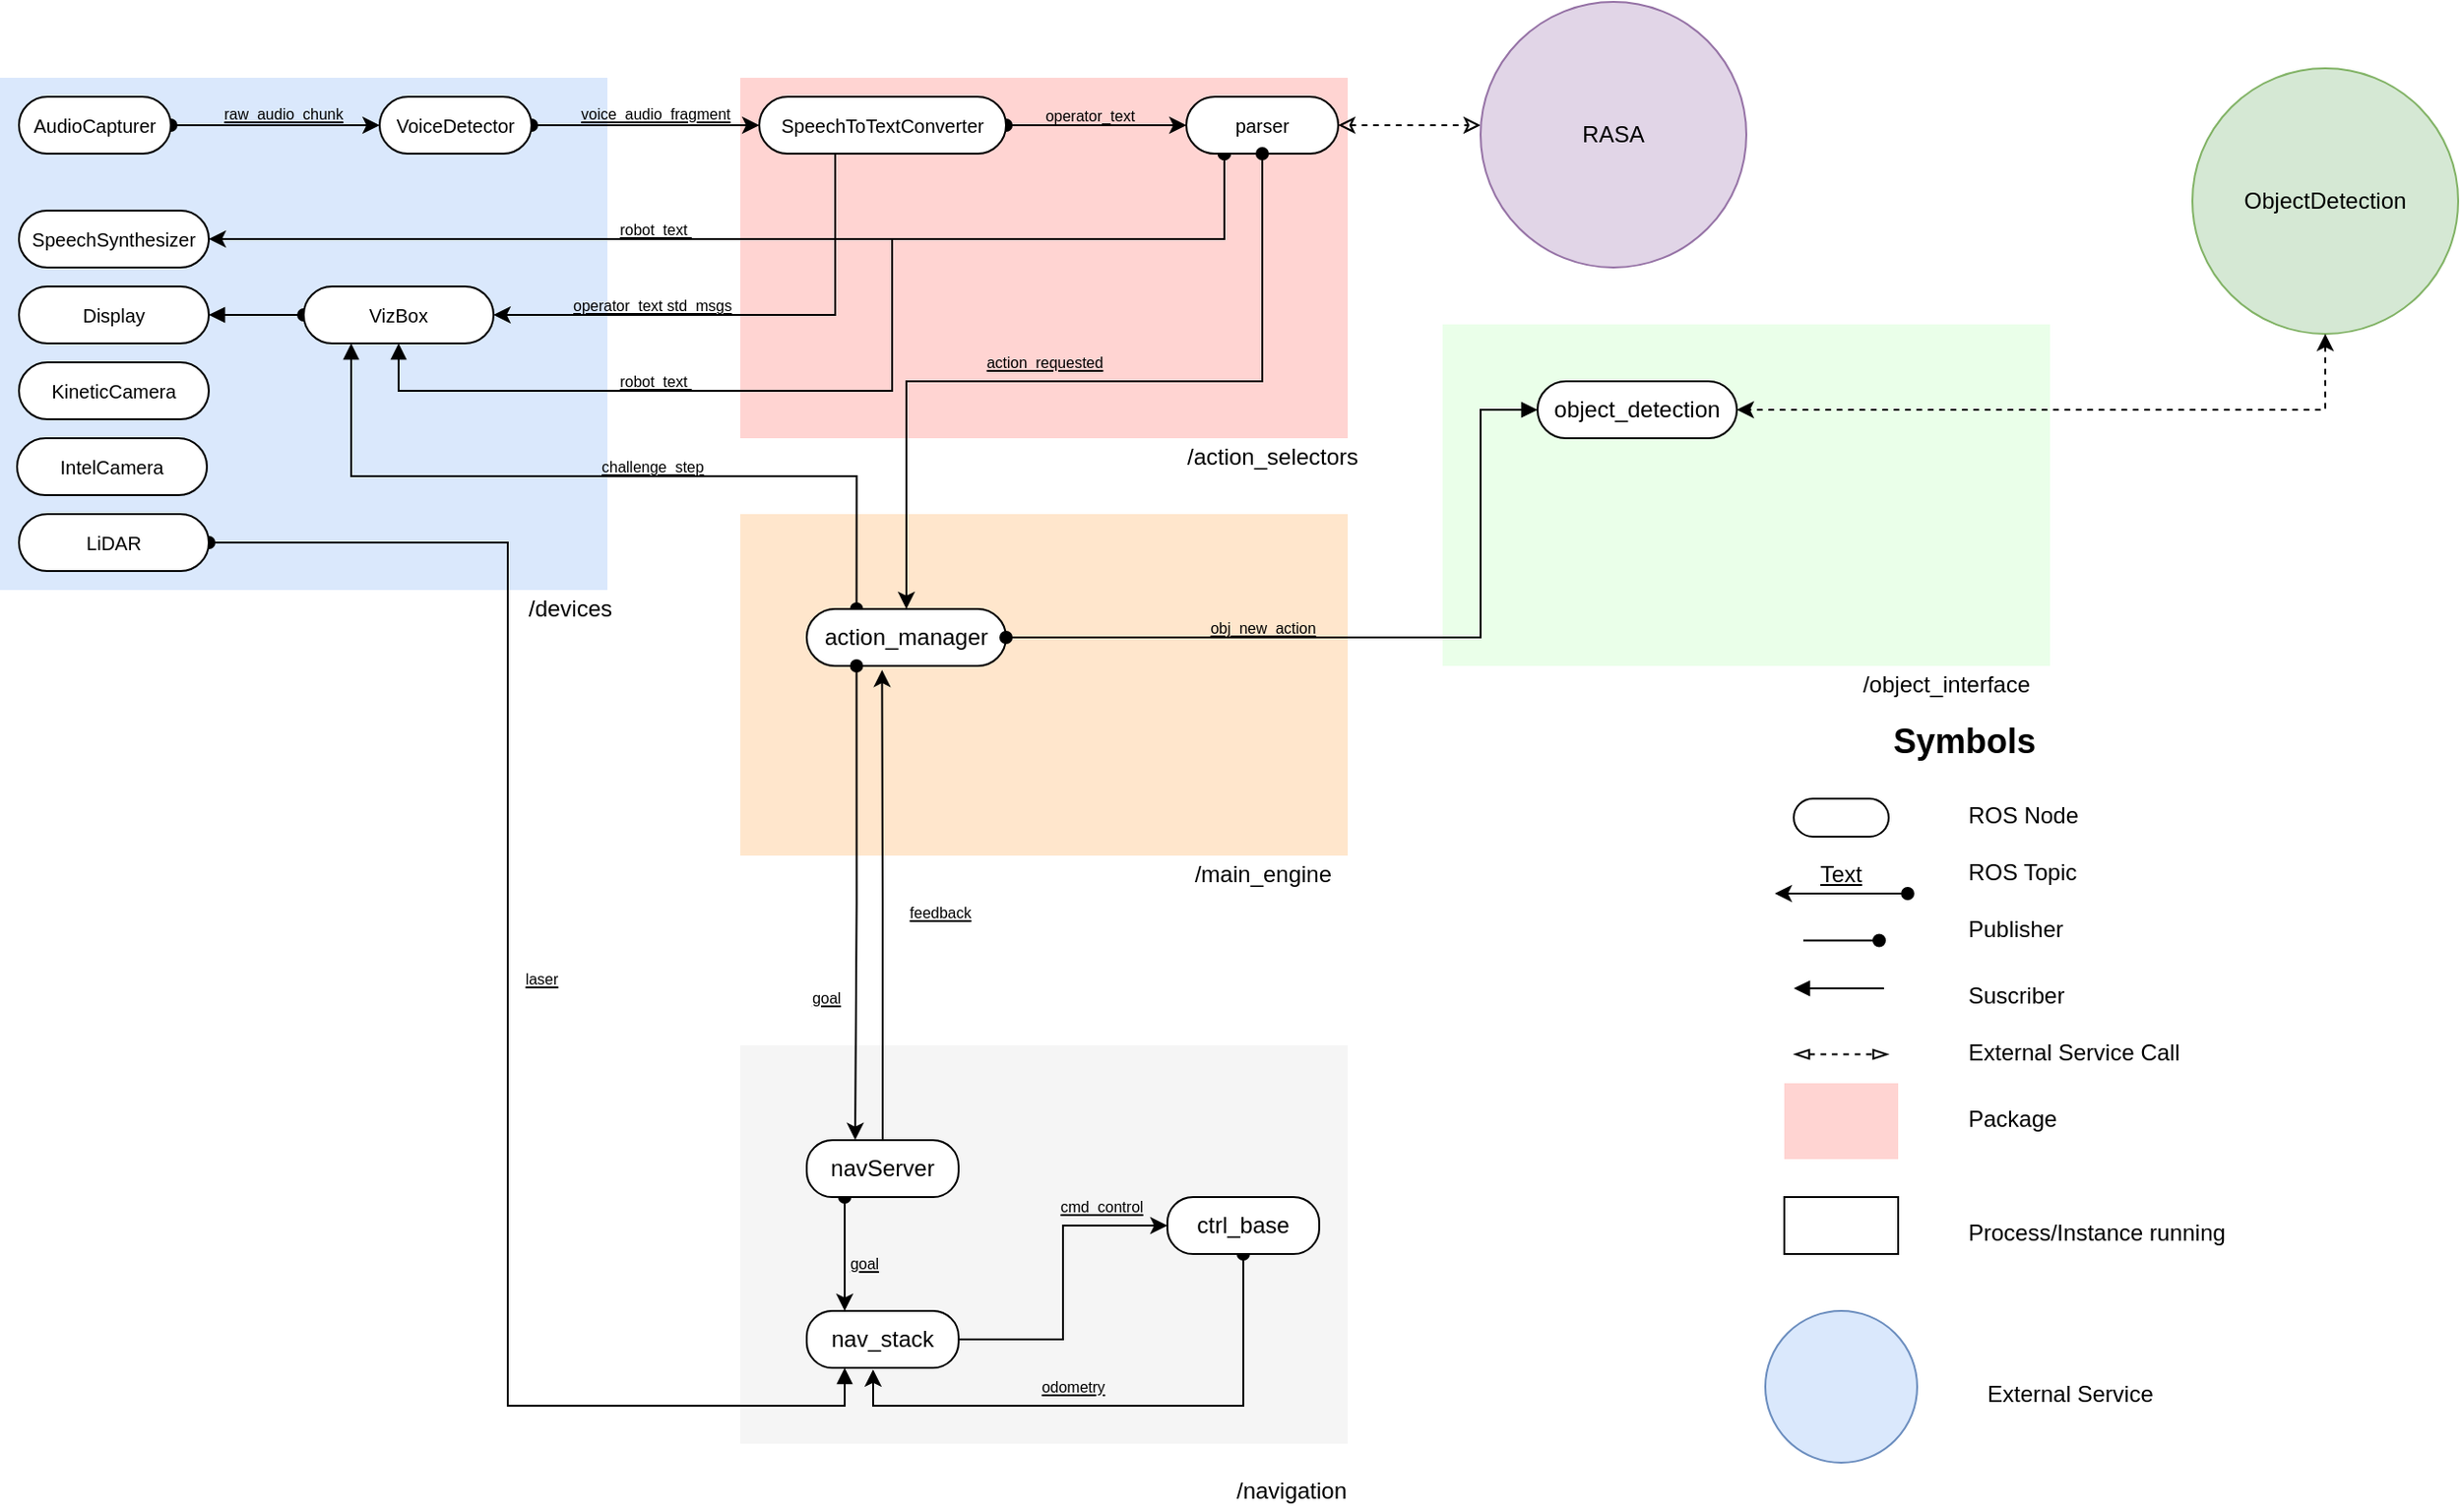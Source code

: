 <mxfile version="13.1.3" type="device"><diagram id="94LBQQwzL-lMHzVEOpgl" name="Page-1"><mxGraphModel dx="1339" dy="601" grid="1" gridSize="10" guides="1" tooltips="1" connect="1" arrows="1" fold="1" page="1" pageScale="1" pageWidth="1600" pageHeight="900" math="0" shadow="0"><root><mxCell id="0"/><mxCell id="1" parent="0"/><mxCell id="XR8POZJkZjw1KcHef3Ur-4" value="&lt;h2&gt;Symbols&lt;/h2&gt;" style="text;html=1;strokeColor=none;fillColor=none;align=center;verticalAlign=middle;whiteSpace=wrap;rounded=0;" parent="1" vertex="1"><mxGeometry x="1075" y="400" width="40" height="20" as="geometry"/></mxCell><mxCell id="XR8POZJkZjw1KcHef3Ur-6" value="" style="rounded=1;whiteSpace=wrap;html=1;arcSize=50;" parent="1" vertex="1"><mxGeometry x="1005" y="440" width="50" height="20" as="geometry"/></mxCell><mxCell id="XR8POZJkZjw1KcHef3Ur-7" value="ROS Node" style="text;html=1;" parent="1" vertex="1"><mxGeometry x="1095" y="435" width="80" height="30" as="geometry"/></mxCell><mxCell id="XR8POZJkZjw1KcHef3Ur-9" value="&lt;u&gt;Text&lt;/u&gt;" style="text;html=1;strokeColor=none;fillColor=none;align=center;verticalAlign=middle;whiteSpace=wrap;rounded=0;" parent="1" vertex="1"><mxGeometry x="1010" y="470" width="40" height="20" as="geometry"/></mxCell><mxCell id="XR8POZJkZjw1KcHef3Ur-11" value="ROS Topic" style="text;html=1;" parent="1" vertex="1"><mxGeometry x="1095" y="465" width="80" height="30" as="geometry"/></mxCell><mxCell id="XR8POZJkZjw1KcHef3Ur-12" value="" style="endArrow=oval;startArrow=classic;html=1;endFill=1;" parent="1" edge="1"><mxGeometry width="50" height="50" relative="1" as="geometry"><mxPoint x="995" y="490" as="sourcePoint"/><mxPoint x="1065" y="490" as="targetPoint"/></mxGeometry></mxCell><mxCell id="XR8POZJkZjw1KcHef3Ur-13" value="" style="endArrow=oval;html=1;strokeColor=#000000;endFill=1;" parent="1" edge="1"><mxGeometry width="50" height="50" relative="1" as="geometry"><mxPoint x="1010" y="514.76" as="sourcePoint"/><mxPoint x="1050" y="514.76" as="targetPoint"/></mxGeometry></mxCell><mxCell id="XR8POZJkZjw1KcHef3Ur-14" value="Publisher" style="text;html=1;" parent="1" vertex="1"><mxGeometry x="1095" y="495" width="80" height="30" as="geometry"/></mxCell><mxCell id="XR8POZJkZjw1KcHef3Ur-15" value="" style="endArrow=block;html=1;strokeColor=#000000;endFill=1;" parent="1" edge="1"><mxGeometry width="50" height="50" relative="1" as="geometry"><mxPoint x="1052.5" y="540" as="sourcePoint"/><mxPoint x="1005" y="540" as="targetPoint"/><Array as="points"><mxPoint x="1047.5" y="540"/></Array></mxGeometry></mxCell><mxCell id="XR8POZJkZjw1KcHef3Ur-16" value="Suscriber" style="text;html=1;" parent="1" vertex="1"><mxGeometry x="1095" y="530" width="80" height="30" as="geometry"/></mxCell><mxCell id="XR8POZJkZjw1KcHef3Ur-19" value="" style="endArrow=blockThin;startArrow=blockThin;html=1;dashed=1;strokeColor=#000000;endFill=0;startFill=0;" parent="1" edge="1"><mxGeometry width="50" height="50" relative="1" as="geometry"><mxPoint x="1005" y="574.76" as="sourcePoint"/><mxPoint x="1055" y="574.76" as="targetPoint"/><Array as="points"><mxPoint x="1025" y="574.76"/></Array></mxGeometry></mxCell><mxCell id="XR8POZJkZjw1KcHef3Ur-20" value="External Service Call" style="text;html=1;" parent="1" vertex="1"><mxGeometry x="1095" y="560" width="120" height="30" as="geometry"/></mxCell><mxCell id="MP0pOOuwlxTQmslvQRZY-1" value="" style="rounded=0;whiteSpace=wrap;html=1;fillColor=#FFD4D2;strokeColor=none;" parent="1" vertex="1"><mxGeometry x="1000" y="590" width="60" height="40" as="geometry"/></mxCell><mxCell id="MP0pOOuwlxTQmslvQRZY-2" value="Package" style="text;html=1;" parent="1" vertex="1"><mxGeometry x="1095" y="595" width="120" height="30" as="geometry"/></mxCell><mxCell id="MP0pOOuwlxTQmslvQRZY-3" value="" style="rounded=0;whiteSpace=wrap;html=1;" parent="1" vertex="1"><mxGeometry x="1000" y="650" width="60" height="30" as="geometry"/></mxCell><mxCell id="MP0pOOuwlxTQmslvQRZY-4" value="Process/Instance running" style="text;html=1;" parent="1" vertex="1"><mxGeometry x="1095" y="655" width="140" height="20" as="geometry"/></mxCell><mxCell id="MP0pOOuwlxTQmslvQRZY-5" value="" style="rounded=0;whiteSpace=wrap;html=1;fillColor=#FFD4D2;strokeColor=none;" parent="1" vertex="1"><mxGeometry x="450" y="60" width="320" height="190" as="geometry"/></mxCell><mxCell id="MP0pOOuwlxTQmslvQRZY-6" value="" style="rounded=0;whiteSpace=wrap;html=1;fillColor=#dae8fc;strokeColor=none;" parent="1" vertex="1"><mxGeometry x="60" y="60" width="320" height="270" as="geometry"/></mxCell><mxCell id="MP0pOOuwlxTQmslvQRZY-7" value="/devices" style="text;html=1;align=center;verticalAlign=middle;resizable=0;points=[];autosize=1;" parent="1" vertex="1"><mxGeometry x="330" y="330" width="60" height="20" as="geometry"/></mxCell><mxCell id="MP0pOOuwlxTQmslvQRZY-8" value="/action_selectors" style="text;html=1;align=center;verticalAlign=middle;resizable=0;points=[];autosize=1;" parent="1" vertex="1"><mxGeometry x="675" y="250" width="110" height="20" as="geometry"/></mxCell><mxCell id="MP0pOOuwlxTQmslvQRZY-15" value="&lt;span style=&quot;font-size: 7px&quot;&gt;&lt;u&gt;&lt;br&gt;&lt;/u&gt;&lt;/span&gt;" style="edgeStyle=orthogonalEdgeStyle;rounded=0;orthogonalLoop=1;jettySize=auto;html=1;entryX=0;entryY=0.5;entryDx=0;entryDy=0;startArrow=oval;startFill=1;exitX=1;exitY=0.5;exitDx=0;exitDy=0;" parent="1" source="MP0pOOuwlxTQmslvQRZY-11" target="MP0pOOuwlxTQmslvQRZY-12" edge="1"><mxGeometry relative="1" as="geometry"><mxPoint x="160" y="85" as="sourcePoint"/></mxGeometry></mxCell><mxCell id="MP0pOOuwlxTQmslvQRZY-11" value="&lt;font style=&quot;font-size: 10px&quot;&gt;AudioCapturer&lt;/font&gt;" style="rounded=1;whiteSpace=wrap;html=1;arcSize=50;" parent="1" vertex="1"><mxGeometry x="70" y="70" width="80" height="30" as="geometry"/></mxCell><mxCell id="MP0pOOuwlxTQmslvQRZY-19" style="edgeStyle=orthogonalEdgeStyle;rounded=0;orthogonalLoop=1;jettySize=auto;html=1;exitX=1;exitY=0.5;exitDx=0;exitDy=0;entryX=0;entryY=0.5;entryDx=0;entryDy=0;startArrow=oval;startFill=1;fontSize=8;" parent="1" source="MP0pOOuwlxTQmslvQRZY-12" target="MP0pOOuwlxTQmslvQRZY-18" edge="1"><mxGeometry relative="1" as="geometry"/></mxCell><mxCell id="MP0pOOuwlxTQmslvQRZY-12" value="&lt;font style=&quot;font-size: 10px&quot;&gt;VoiceDetector&lt;/font&gt;" style="rounded=1;whiteSpace=wrap;html=1;arcSize=50;" parent="1" vertex="1"><mxGeometry x="260" y="70" width="80" height="30" as="geometry"/></mxCell><mxCell id="MP0pOOuwlxTQmslvQRZY-16" value="&lt;u&gt;raw_audio_chunk&lt;/u&gt;" style="text;html=1;align=center;verticalAlign=middle;resizable=0;points=[];autosize=1;fontSize=8;" parent="1" vertex="1"><mxGeometry x="169" y="69" width="80" height="20" as="geometry"/></mxCell><mxCell id="MP0pOOuwlxTQmslvQRZY-22" style="edgeStyle=orthogonalEdgeStyle;rounded=0;orthogonalLoop=1;jettySize=auto;html=1;exitX=1;exitY=0.5;exitDx=0;exitDy=0;entryX=0;entryY=0.5;entryDx=0;entryDy=0;startArrow=oval;startFill=1;fontSize=8;" parent="1" source="MP0pOOuwlxTQmslvQRZY-18" target="MP0pOOuwlxTQmslvQRZY-21" edge="1"><mxGeometry relative="1" as="geometry"/></mxCell><mxCell id="jPsFwfc04ZsTjxbu6_aR-5" style="edgeStyle=orthogonalEdgeStyle;rounded=0;orthogonalLoop=1;jettySize=auto;html=1;exitX=0.5;exitY=1;exitDx=0;exitDy=0;entryX=1;entryY=0.5;entryDx=0;entryDy=0;" parent="1" source="MP0pOOuwlxTQmslvQRZY-18" target="jPsFwfc04ZsTjxbu6_aR-3" edge="1"><mxGeometry relative="1" as="geometry"><Array as="points"><mxPoint x="500" y="100"/><mxPoint x="500" y="185"/></Array></mxGeometry></mxCell><mxCell id="MP0pOOuwlxTQmslvQRZY-18" value="&lt;font style=&quot;font-size: 10px&quot;&gt;SpeechToTextConverter&lt;/font&gt;" style="rounded=1;whiteSpace=wrap;html=1;arcSize=50;" parent="1" vertex="1"><mxGeometry x="460" y="70" width="130" height="30" as="geometry"/></mxCell><mxCell id="MP0pOOuwlxTQmslvQRZY-20" value="&lt;u&gt;voice_audio_fragment&lt;/u&gt;" style="text;html=1;align=center;verticalAlign=middle;resizable=0;points=[];autosize=1;fontSize=8;" parent="1" vertex="1"><mxGeometry x="360" y="69" width="90" height="20" as="geometry"/></mxCell><mxCell id="WmEWK4hZ4REN07djJZJH-21" style="edgeStyle=orthogonalEdgeStyle;rounded=0;orthogonalLoop=1;jettySize=auto;html=1;exitX=1;exitY=0.5;exitDx=0;exitDy=0;dashed=1;startArrow=classic;startFill=0;endArrow=classic;endFill=0;" parent="1" source="MP0pOOuwlxTQmslvQRZY-21" edge="1"><mxGeometry relative="1" as="geometry"><mxPoint x="840" y="85" as="targetPoint"/></mxGeometry></mxCell><mxCell id="WmEWK4hZ4REN07djJZJH-24" style="edgeStyle=orthogonalEdgeStyle;rounded=0;orthogonalLoop=1;jettySize=auto;html=1;exitX=0.25;exitY=1;exitDx=0;exitDy=0;entryX=1;entryY=0.5;entryDx=0;entryDy=0;startArrow=oval;startFill=1;endArrow=classic;endFill=1;" parent="1" source="MP0pOOuwlxTQmslvQRZY-21" target="WmEWK4hZ4REN07djJZJH-23" edge="1"><mxGeometry relative="1" as="geometry"><Array as="points"><mxPoint x="705" y="145"/></Array></mxGeometry></mxCell><mxCell id="jPsFwfc04ZsTjxbu6_aR-8" value="&lt;br&gt;" style="text;html=1;align=center;verticalAlign=middle;resizable=0;points=[];labelBackgroundColor=#ffffff;" parent="WmEWK4hZ4REN07djJZJH-24" vertex="1" connectable="0"><mxGeometry x="0.517" y="2" relative="1" as="geometry"><mxPoint as="offset"/></mxGeometry></mxCell><mxCell id="jPsFwfc04ZsTjxbu6_aR-10" style="edgeStyle=orthogonalEdgeStyle;rounded=0;orthogonalLoop=1;jettySize=auto;html=1;exitX=0.25;exitY=1;exitDx=0;exitDy=0;entryX=0.5;entryY=1;entryDx=0;entryDy=0;startArrow=oval;startFill=1;endArrow=block;endFill=1;" parent="1" source="MP0pOOuwlxTQmslvQRZY-21" target="jPsFwfc04ZsTjxbu6_aR-3" edge="1"><mxGeometry relative="1" as="geometry"><mxPoint x="705" y="105" as="sourcePoint"/><mxPoint x="270" y="205" as="targetPoint"/><Array as="points"><mxPoint x="705" y="145"/><mxPoint x="530" y="145"/><mxPoint x="530" y="225"/><mxPoint x="270" y="225"/></Array></mxGeometry></mxCell><mxCell id="MP0pOOuwlxTQmslvQRZY-21" value="&lt;font style=&quot;font-size: 10px&quot;&gt;parser&lt;/font&gt;" style="rounded=1;whiteSpace=wrap;html=1;arcSize=50;" parent="1" vertex="1"><mxGeometry x="685" y="70" width="80" height="30" as="geometry"/></mxCell><mxCell id="MP0pOOuwlxTQmslvQRZY-23" value="&lt;span style=&quot;text-align: left&quot;&gt;operator_text&amp;nbsp;&lt;/span&gt;" style="text;html=1;align=center;verticalAlign=middle;resizable=0;points=[];autosize=1;fontSize=8;" parent="1" vertex="1"><mxGeometry x="605" y="70" width="60" height="20" as="geometry"/></mxCell><mxCell id="WmEWK4hZ4REN07djJZJH-3" value="" style="ellipse;whiteSpace=wrap;html=1;aspect=fixed;fillColor=#dae8fc;strokeColor=#6c8ebf;" parent="1" vertex="1"><mxGeometry x="990" y="710" width="80" height="80" as="geometry"/></mxCell><mxCell id="WmEWK4hZ4REN07djJZJH-4" value="External Service" style="text;html=1;" parent="1" vertex="1"><mxGeometry x="1105" y="740" width="140" height="20" as="geometry"/></mxCell><mxCell id="WmEWK4hZ4REN07djJZJH-6" value="" style="rounded=0;whiteSpace=wrap;html=1;fillColor=#FFE6CC;strokeColor=none;" parent="1" vertex="1"><mxGeometry x="450" y="290" width="320" height="180" as="geometry"/></mxCell><mxCell id="WmEWK4hZ4REN07djJZJH-7" value="/main_engine" style="text;html=1;align=center;verticalAlign=middle;resizable=0;points=[];autosize=1;" parent="1" vertex="1"><mxGeometry x="680" y="470" width="90" height="20" as="geometry"/></mxCell><mxCell id="jPsFwfc04ZsTjxbu6_aR-13" style="edgeStyle=orthogonalEdgeStyle;rounded=0;orthogonalLoop=1;jettySize=auto;html=1;exitX=0.25;exitY=0;exitDx=0;exitDy=0;entryX=0.25;entryY=1;entryDx=0;entryDy=0;startArrow=oval;startFill=1;endArrow=block;endFill=1;" parent="1" source="WmEWK4hZ4REN07djJZJH-9" target="jPsFwfc04ZsTjxbu6_aR-3" edge="1"><mxGeometry relative="1" as="geometry"/></mxCell><mxCell id="WmEWK4hZ4REN07djJZJH-9" value="action_manager" style="rounded=1;whiteSpace=wrap;html=1;arcSize=50;" parent="1" vertex="1"><mxGeometry x="485" y="340" width="105" height="30" as="geometry"/></mxCell><mxCell id="WmEWK4hZ4REN07djJZJH-11" value="&lt;u&gt;action_requested&lt;/u&gt;" style="text;html=1;align=center;verticalAlign=middle;resizable=0;points=[];autosize=1;fontSize=8;" parent="1" vertex="1"><mxGeometry x="570" y="200" width="80" height="20" as="geometry"/></mxCell><mxCell id="WmEWK4hZ4REN07djJZJH-10" style="edgeStyle=orthogonalEdgeStyle;rounded=0;orthogonalLoop=1;jettySize=auto;html=1;exitX=0.5;exitY=1;exitDx=0;exitDy=0;entryX=0.5;entryY=0;entryDx=0;entryDy=0;startArrow=oval;startFill=1;" parent="1" source="MP0pOOuwlxTQmslvQRZY-21" target="WmEWK4hZ4REN07djJZJH-9" edge="1"><mxGeometry relative="1" as="geometry"><mxPoint x="525" y="270" as="targetPoint"/></mxGeometry></mxCell><mxCell id="WmEWK4hZ4REN07djJZJH-22" value="RASA" style="ellipse;whiteSpace=wrap;html=1;aspect=fixed;fillColor=#e1d5e7;strokeColor=#9673a6;" parent="1" vertex="1"><mxGeometry x="840" y="20" width="140" height="140" as="geometry"/></mxCell><mxCell id="WmEWK4hZ4REN07djJZJH-23" value="&lt;font style=&quot;font-size: 10px&quot;&gt;SpeechSynthesizer&lt;/font&gt;" style="rounded=1;whiteSpace=wrap;html=1;arcSize=50;" parent="1" vertex="1"><mxGeometry x="70" y="130" width="100" height="30" as="geometry"/></mxCell><mxCell id="WmEWK4hZ4REN07djJZJH-25" value="&lt;u&gt;robot_text&amp;nbsp;&lt;/u&gt;" style="text;html=1;align=center;verticalAlign=middle;resizable=0;points=[];autosize=1;fontSize=8;" parent="1" vertex="1"><mxGeometry x="380" y="130" width="50" height="20" as="geometry"/></mxCell><mxCell id="GGWyz4GfuDc73sVmmwa9-1" value="&lt;span style=&quot;font-size: 10px&quot;&gt;IntelCamera&lt;/span&gt;" style="rounded=1;whiteSpace=wrap;html=1;arcSize=50;" parent="1" vertex="1"><mxGeometry x="69" y="250" width="100" height="30" as="geometry"/></mxCell><mxCell id="GGWyz4GfuDc73sVmmwa9-2" value="&lt;span style=&quot;font-size: 10px&quot;&gt;KineticCamera&lt;/span&gt;" style="rounded=1;whiteSpace=wrap;html=1;arcSize=50;" parent="1" vertex="1"><mxGeometry x="70" y="210" width="100" height="30" as="geometry"/></mxCell><mxCell id="GGWyz4GfuDc73sVmmwa9-3" value="" style="rounded=0;whiteSpace=wrap;html=1;fillColor=#f5f5f5;strokeColor=none;fontColor=#333333;" parent="1" vertex="1"><mxGeometry x="450" y="570" width="320" height="210" as="geometry"/></mxCell><mxCell id="GGWyz4GfuDc73sVmmwa9-4" value="/navigation" style="text;html=1;align=center;verticalAlign=middle;resizable=0;points=[];autosize=1;" parent="1" vertex="1"><mxGeometry x="705" y="795" width="70" height="20" as="geometry"/></mxCell><mxCell id="GGWyz4GfuDc73sVmmwa9-7" style="edgeStyle=orthogonalEdgeStyle;rounded=0;orthogonalLoop=1;jettySize=auto;html=1;exitX=1;exitY=0.5;exitDx=0;exitDy=0;entryX=0;entryY=0.5;entryDx=0;entryDy=0;" parent="1" source="GGWyz4GfuDc73sVmmwa9-5" target="GGWyz4GfuDc73sVmmwa9-6" edge="1"><mxGeometry relative="1" as="geometry"/></mxCell><mxCell id="GGWyz4GfuDc73sVmmwa9-5" value="nav_stack" style="rounded=1;whiteSpace=wrap;html=1;arcSize=45;" parent="1" vertex="1"><mxGeometry x="485" y="710" width="80" height="30" as="geometry"/></mxCell><mxCell id="GGWyz4GfuDc73sVmmwa9-16" style="edgeStyle=orthogonalEdgeStyle;rounded=0;orthogonalLoop=1;jettySize=auto;html=1;exitX=0.5;exitY=1;exitDx=0;exitDy=0;entryX=0.437;entryY=1.03;entryDx=0;entryDy=0;entryPerimeter=0;startArrow=oval;startFill=1;" parent="1" source="GGWyz4GfuDc73sVmmwa9-6" target="GGWyz4GfuDc73sVmmwa9-5" edge="1"><mxGeometry relative="1" as="geometry"/></mxCell><mxCell id="GGWyz4GfuDc73sVmmwa9-6" value="ctrl_base" style="rounded=1;whiteSpace=wrap;html=1;arcSize=45;" parent="1" vertex="1"><mxGeometry x="675" y="650" width="80" height="30" as="geometry"/></mxCell><mxCell id="GGWyz4GfuDc73sVmmwa9-8" value="&lt;u&gt;cmd_control&lt;br&gt;&lt;/u&gt;" style="text;html=1;align=center;verticalAlign=middle;resizable=0;points=[];autosize=1;fontSize=8;" parent="1" vertex="1"><mxGeometry x="610" y="645" width="60" height="20" as="geometry"/></mxCell><mxCell id="GGWyz4GfuDc73sVmmwa9-10" value="&lt;u&gt;goal&lt;/u&gt;" style="text;html=1;align=center;verticalAlign=middle;resizable=0;points=[];autosize=1;fontSize=8;" parent="1" vertex="1"><mxGeometry x="480" y="540" width="30" height="10" as="geometry"/></mxCell><mxCell id="GGWyz4GfuDc73sVmmwa9-12" value="&lt;u&gt;feedback&lt;/u&gt;" style="text;html=1;align=center;verticalAlign=middle;resizable=0;points=[];autosize=1;fontSize=8;" parent="1" vertex="1"><mxGeometry x="530" y="495" width="50" height="10" as="geometry"/></mxCell><mxCell id="GGWyz4GfuDc73sVmmwa9-15" style="edgeStyle=orthogonalEdgeStyle;rounded=0;orthogonalLoop=1;jettySize=auto;html=1;exitX=0.25;exitY=1;exitDx=0;exitDy=0;entryX=0.25;entryY=0;entryDx=0;entryDy=0;startArrow=oval;startFill=1;" parent="1" source="GGWyz4GfuDc73sVmmwa9-13" target="GGWyz4GfuDc73sVmmwa9-5" edge="1"><mxGeometry relative="1" as="geometry"/></mxCell><mxCell id="DsvwL5sa-Lmq9H_DX41c-1" style="edgeStyle=orthogonalEdgeStyle;rounded=0;orthogonalLoop=1;jettySize=auto;html=1;exitX=0.5;exitY=0;exitDx=0;exitDy=0;entryX=0.378;entryY=1.07;entryDx=0;entryDy=0;entryPerimeter=0;" edge="1" parent="1" source="GGWyz4GfuDc73sVmmwa9-13" target="WmEWK4hZ4REN07djJZJH-9"><mxGeometry relative="1" as="geometry"/></mxCell><mxCell id="GGWyz4GfuDc73sVmmwa9-13" value="navServer" style="rounded=1;whiteSpace=wrap;html=1;arcSize=45;" parent="1" vertex="1"><mxGeometry x="485" y="620" width="80" height="30" as="geometry"/></mxCell><mxCell id="GGWyz4GfuDc73sVmmwa9-14" style="edgeStyle=orthogonalEdgeStyle;rounded=0;orthogonalLoop=1;jettySize=auto;html=1;exitX=0.25;exitY=1;exitDx=0;exitDy=0;entryX=0.319;entryY=-0.004;entryDx=0;entryDy=0;entryPerimeter=0;startArrow=oval;startFill=1;" parent="1" source="WmEWK4hZ4REN07djJZJH-9" target="GGWyz4GfuDc73sVmmwa9-13" edge="1"><mxGeometry relative="1" as="geometry"><Array as="points"><mxPoint x="511" y="495"/><mxPoint x="511" y="495"/></Array></mxGeometry></mxCell><mxCell id="GGWyz4GfuDc73sVmmwa9-17" value="&lt;u&gt;odometry&lt;br&gt;&lt;/u&gt;" style="text;html=1;align=center;verticalAlign=middle;resizable=0;points=[];autosize=1;fontSize=8;" parent="1" vertex="1"><mxGeometry x="600" y="740" width="50" height="20" as="geometry"/></mxCell><mxCell id="GGWyz4GfuDc73sVmmwa9-18" value="&lt;u&gt;goal&lt;br&gt;&lt;/u&gt;" style="text;html=1;align=center;verticalAlign=middle;resizable=0;points=[];autosize=1;fontSize=8;" parent="1" vertex="1"><mxGeometry x="500" y="675" width="30" height="20" as="geometry"/></mxCell><mxCell id="GGWyz4GfuDc73sVmmwa9-19" value="ObjectDetection" style="ellipse;whiteSpace=wrap;html=1;aspect=fixed;fillColor=#d5e8d4;strokeColor=#82b366;" parent="1" vertex="1"><mxGeometry x="1215" y="55" width="140" height="140" as="geometry"/></mxCell><mxCell id="jPsFwfc04ZsTjxbu6_aR-2" value="&lt;span style=&quot;font-size: 10px&quot;&gt;Display&lt;/span&gt;" style="rounded=1;whiteSpace=wrap;html=1;arcSize=50;" parent="1" vertex="1"><mxGeometry x="70" y="170" width="100" height="30" as="geometry"/></mxCell><mxCell id="jPsFwfc04ZsTjxbu6_aR-12" style="edgeStyle=orthogonalEdgeStyle;rounded=0;orthogonalLoop=1;jettySize=auto;html=1;exitX=0;exitY=0.5;exitDx=0;exitDy=0;entryX=1;entryY=0.5;entryDx=0;entryDy=0;startArrow=oval;startFill=1;endArrow=block;endFill=1;" parent="1" source="jPsFwfc04ZsTjxbu6_aR-3" target="jPsFwfc04ZsTjxbu6_aR-2" edge="1"><mxGeometry relative="1" as="geometry"/></mxCell><mxCell id="jPsFwfc04ZsTjxbu6_aR-3" value="&lt;span style=&quot;font-size: 10px&quot;&gt;VizBox&lt;/span&gt;" style="rounded=1;whiteSpace=wrap;html=1;arcSize=50;" parent="1" vertex="1"><mxGeometry x="220" y="170" width="100" height="30" as="geometry"/></mxCell><mxCell id="jPsFwfc04ZsTjxbu6_aR-4" value="&lt;font style=&quot;font-size: 8px&quot;&gt;&lt;u&gt;operator_text std_msgs&lt;br&gt;&lt;/u&gt;&lt;br&gt;&lt;/font&gt;" style="text;html=1;" parent="1" vertex="1"><mxGeometry x="360" y="165" width="190" height="30" as="geometry"/></mxCell><mxCell id="jPsFwfc04ZsTjxbu6_aR-11" value="&lt;u&gt;robot_text&amp;nbsp;&lt;/u&gt;" style="text;html=1;align=center;verticalAlign=middle;resizable=0;points=[];autosize=1;fontSize=8;" parent="1" vertex="1"><mxGeometry x="380" y="210" width="50" height="20" as="geometry"/></mxCell><mxCell id="jPsFwfc04ZsTjxbu6_aR-15" value="&lt;font style=&quot;font-size: 8px&quot;&gt;&lt;u&gt;challenge_step&lt;/u&gt;&lt;/font&gt;" style="text;html=1;" parent="1" vertex="1"><mxGeometry x="375" y="250" width="110" height="30" as="geometry"/></mxCell><mxCell id="jPsFwfc04ZsTjxbu6_aR-17" style="edgeStyle=orthogonalEdgeStyle;rounded=0;orthogonalLoop=1;jettySize=auto;html=1;exitX=1;exitY=0.5;exitDx=0;exitDy=0;entryX=0.25;entryY=1;entryDx=0;entryDy=0;startArrow=oval;startFill=1;endArrow=block;endFill=1;" parent="1" source="jPsFwfc04ZsTjxbu6_aR-16" target="GGWyz4GfuDc73sVmmwa9-5" edge="1"><mxGeometry relative="1" as="geometry"/></mxCell><mxCell id="jPsFwfc04ZsTjxbu6_aR-16" value="&lt;span style=&quot;font-size: 10px&quot;&gt;LiDAR&lt;/span&gt;" style="rounded=1;whiteSpace=wrap;html=1;arcSize=50;" parent="1" vertex="1"><mxGeometry x="70" y="290" width="100" height="30" as="geometry"/></mxCell><mxCell id="jPsFwfc04ZsTjxbu6_aR-18" value="&lt;u&gt;laser&lt;/u&gt;" style="text;html=1;align=center;verticalAlign=middle;resizable=0;points=[];autosize=1;fontSize=8;" parent="1" vertex="1"><mxGeometry x="330" y="525" width="30" height="20" as="geometry"/></mxCell><mxCell id="jPsFwfc04ZsTjxbu6_aR-21" value="" style="rounded=0;whiteSpace=wrap;html=1;fillColor=#EAFFE9;strokeColor=none;" parent="1" vertex="1"><mxGeometry x="820" y="190" width="320" height="180" as="geometry"/></mxCell><mxCell id="jPsFwfc04ZsTjxbu6_aR-22" value="/object_interface" style="text;html=1;align=center;verticalAlign=middle;resizable=0;points=[];autosize=1;" parent="1" vertex="1"><mxGeometry x="1035" y="370" width="100" height="20" as="geometry"/></mxCell><mxCell id="jPsFwfc04ZsTjxbu6_aR-23" value="object_detection" style="rounded=1;whiteSpace=wrap;html=1;arcSize=50;" parent="1" vertex="1"><mxGeometry x="870" y="220" width="105" height="30" as="geometry"/></mxCell><mxCell id="WmEWK4hZ4REN07djJZJH-13" style="edgeStyle=orthogonalEdgeStyle;rounded=0;orthogonalLoop=1;jettySize=auto;html=1;exitX=1;exitY=0.5;exitDx=0;exitDy=0;entryX=0;entryY=0.5;entryDx=0;entryDy=0;startArrow=oval;startFill=1;endArrow=block;endFill=1;" parent="1" source="WmEWK4hZ4REN07djJZJH-9" target="jPsFwfc04ZsTjxbu6_aR-23" edge="1"><mxGeometry relative="1" as="geometry"><mxPoint x="640" y="355" as="targetPoint"/><Array as="points"><mxPoint x="840" y="355"/></Array></mxGeometry></mxCell><mxCell id="jPsFwfc04ZsTjxbu6_aR-24" value="&lt;u&gt;obj_new_action&lt;br&gt;&lt;/u&gt;" style="text;html=1;align=center;verticalAlign=middle;resizable=0;points=[];autosize=1;fontSize=8;" parent="1" vertex="1"><mxGeometry x="690" y="345" width="70" height="10" as="geometry"/></mxCell><mxCell id="R_wcyXKGBvoOGqc-V6xh-3" style="edgeStyle=orthogonalEdgeStyle;rounded=0;orthogonalLoop=1;jettySize=auto;html=1;exitX=0.5;exitY=1;exitDx=0;exitDy=0;entryX=1;entryY=0.5;entryDx=0;entryDy=0;startArrow=classic;startFill=1;endArrow=classic;endFill=1;dashed=1;" parent="1" source="GGWyz4GfuDc73sVmmwa9-19" target="jPsFwfc04ZsTjxbu6_aR-23" edge="1"><mxGeometry relative="1" as="geometry"/></mxCell></root></mxGraphModel></diagram></mxfile>